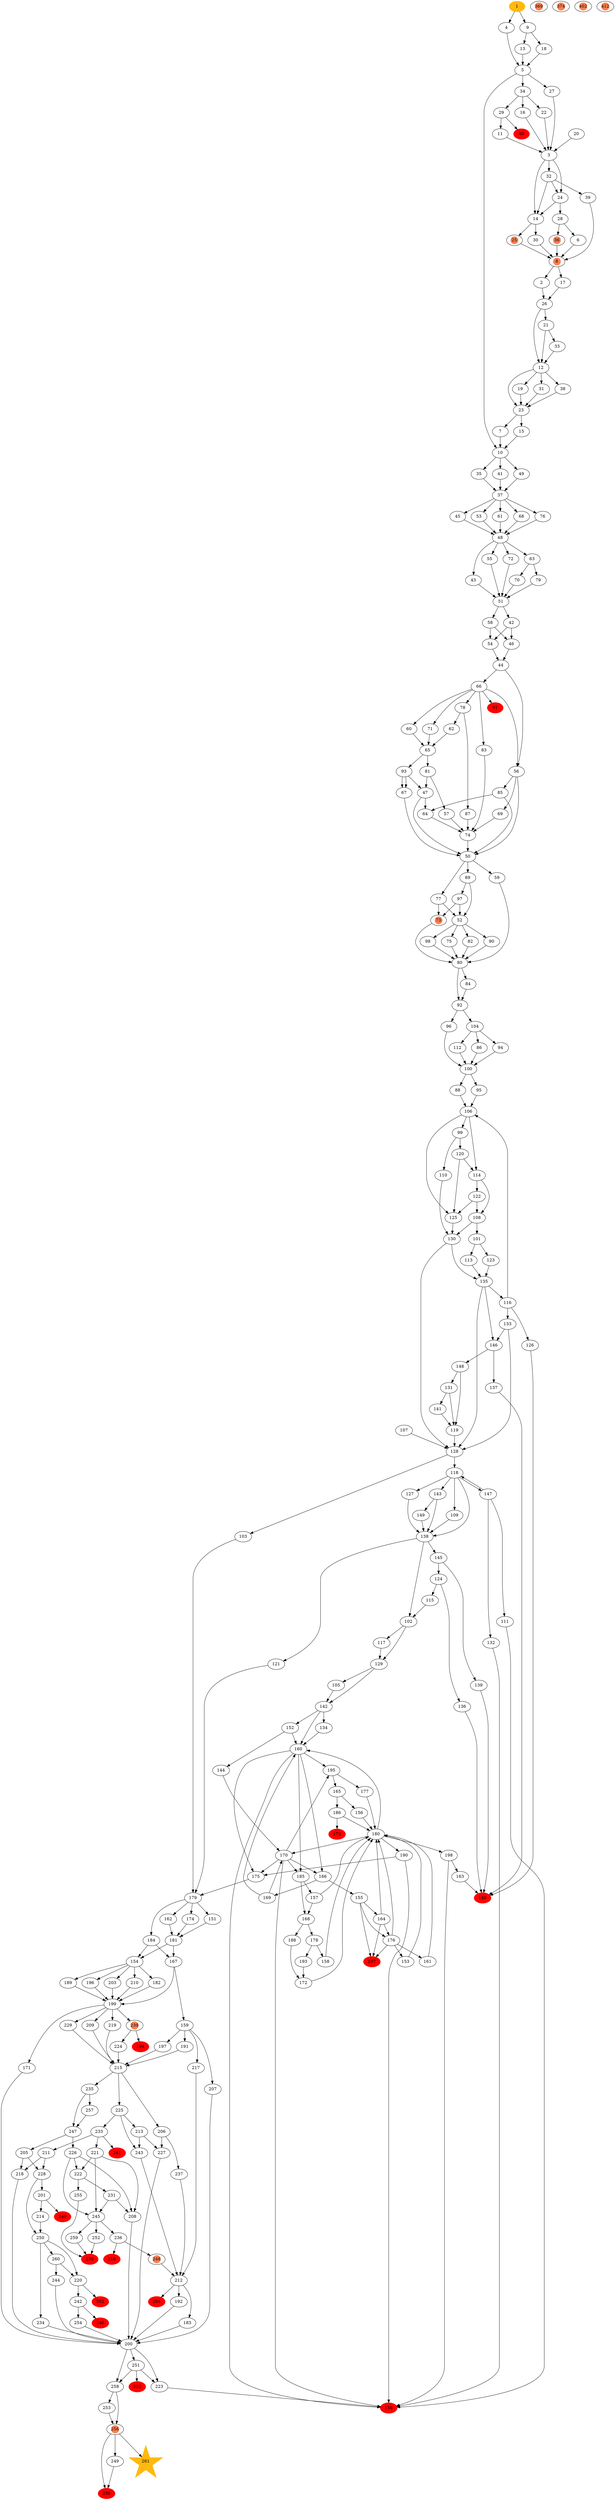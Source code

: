 digraph KotarakaNarcisa {
    subgraph deaths {
        node [color=red, style=filled] 
        40, 91, 140, 150, 173, 187, 194, 202, 204, 216
        230, 232, 238, 240, 241, 246
    }
    subgraph battles {
        node [shape=doubleoctagon, color=orange, style=filled]
    }
    subgraph chance {
        node [shape=box, color=aquamarine, style=filled]
    }
    subgraph awards {
        node [color=chartreuse, style=filled]
    }
    subgraph bads {
        node [style=radial, fillcolor="coral;0.2:white;0.8"]
        36, 73,8, 369, 374, 402, 412, 239, 25, 248, 256
    }
    1 [color=darkgoldenrod1, style=filled]
    1 -> 4, 9 
    2 -> 26
    3 -> 14, 24, 32
    4 -> 5
    5 -> 10, 27, 34
    6 -> 8
    7 -> 10
    8 -> 2, 17
    9 -> 13, 18
    10 -> 35, 41, 49
    11 -> 3
    12 -> 19, 31, 38, 23
    13 -> 5
    14 -> 25, 30
    15 -> 10
    16 -> 3
    17 -> 26
    18 -> 5
    19 -> 23
    20 -> 3
    21 -> 33, 12
    22 -> 3
    23 -> 7, 15
    24 -> 14, 28
    25 -> 8
    26 -> 21, 12
    27 -> 3
    28 -> 36, 6
    29 -> 11, 40
    30 -> 8
    31 -> 23
    32 -> 39, 24, 14
    33 -> 12
    34 -> 16, 22, 29
    35 -> 37
    36 -> 8
    37 -> 45, 53, 61, 68, 76
    38 -> 23
    39 -> 8
    40
    41 -> 37
    42 -> 46, 54
    43 -> 51
    44 -> 56, 66
    45 -> 48
    46 -> 44
    47 -> 64, 50
    48 -> 43, 55, 63, 72
    49 -> 37
    50 -> 59, 77, 89
    51 -> 42, 58
    52 -> 75, 82, 90, 98
    53 -> 48
    54 -> 44
    55 -> 51
    56 -> 50, 85, 69
    57 -> 74
    58 -> 46, 54
    59 -> 80
    60 -> 65
    61 -> 48
    62 -> 65
    63 -> 70, 79
    64 -> 74
    65 -> 81, 93
    66 -> 60, 71, 78, 83, 91, 56
    67 -> 50
    68 -> 48
    69 -> 74
    70 -> 51
    71 -> 65
    72 -> 51
    73 -> 80
    74 -> 50
    75 -> 80
    76 -> 48
    77 -> 52, 73
    78 -> 87, 62
    79 -> 51
    80 -> 84, 92
    81 -> 47, 57
    82 -> 80
    83 -> 74
    84 -> 92
    85 -> 64, 50
    86 -> 100
    87 -> 74
    88 -> 106
    89 -> 52, 97
    90 -> 80
    91
    92 -> 96, 104
    93 -> 47, 67, 67
    94 -> 100
    95 -> 106
    96 -> 100
    97 -> 52, 73
    98 -> 80
    99 -> 110, 120
    100 -> 88, 95
    101 -> 113, 123
    102 -> 117, 129
    103 -> 179
    104 -> 86, 94, 112
    105 -> 142
    106 -> 99, 114, 125
    107 -> 128
    108 -> 101, 130
    109 -> 138
    110 -> 130
    111 -> 150
    112 -> 100
    113 -> 135
    114 -> 108, 122
    115 -> 102
    116 -> 106, 126, 133
    117 -> 129
    118 -> 109, 127, 143, 138, 147
    119 -> 128
    120 -> 114, 125
    121 -> 179
    122 -> 108, 125
    123 -> 135
    124 -> 115, 136
    125 -> 130
    126 -> 140
    127 -> 138
    128 -> 118, 103
    129 -> 105, 142
    130 -> 135, 128
    131 -> 141, 119
    132 -> 150
    133 -> 146, 128
    134 -> 160
    135 -> 116, 146, 128
    136 -> 140
    137 -> 140
    138 -> 102, 121, 145
    139 -> 140
    140
    141 -> 119
    142 -> 134, 152, 160
    143 -> 138, 149
    144 -> 170
    145 -> 124, 139
    146 -> 137, 148
    147 -> 111, 132, 118
    148 -> 119, 131
    149 -> 138
    150
    151 -> 181
    152 -> 144, 160
    153 -> 180
    154 -> 182, 189, 196, 203, 210
    155 -> 164, 176, 187
    156 -> 180
    157 -> 168, 180
    158 -> 180
    159 -> 191, 197, 207, 217
    160 -> 195, 185, 166, 175, 150
    161 -> 180
    162 -> 181
    163 -> 140
    164 -> 176, 187, 180
    165 -> 156, 186
    166 -> 155, 169
    167 -> 159, 199
    168 -> 178, 188
    169 -> 160, 170
    170 -> 195, 185, 166, 175, 150
    171 -> 200
    172 -> 180
    173
    174 -> 181
    175 -> 179
    176 -> 153, 161, 187, 180
    177 -> 180
    178 -> 158, 193
    179 -> 151, 162, 174, 184
    180 -> 160, 170, 190, 198
    181 -> 154, 167
    182 -> 199
    183 -> 200
    184 -> 154, 167
    185 -> 157, 168
    186 -> 173, 180
    187
    188 -> 172
    189 -> 199
    190 -> 175, 150
    191 -> 215
    192 -> 200
    193 -> 172
    194
    195 -> 165, 177
    196 -> 199
    197 -> 215
    198 -> 163, 150
    199 -> 171, 209, 219, 229, 239
    200 -> 223, 251, 258
    201 -> 214, 240
    202
    203 -> 199
    204
    205 -> 218, 228
    206 -> 227, 237
    207 -> 200
    208 -> 200
    209 -> 215
    210 -> 199
    211 -> 218, 228
    212 -> 192, 183, 204
    213 -> 227, 243
    214 -> 250
    215 -> 206, 225, 235
    216
    217 -> 212
    218 -> 200
    219 -> 215
    220 -> 202, 242
    221 -> 208, 245, 222
    222 -> 231, 255
    223 -> 150
    224 -> 215
    225 -> 213, 233, 243
    226 -> 208, 245, 222
    227 -> 200
    228 -> 201, 250
    229 -> 215
    230
    231 -> 208, 245
    232
    233 -> 211, 221, 241
    234 -> 200
    235 -> 257, 247
    236 -> 216, 248
    237 -> 212
    238
    239 -> 194, 224
    240
    241
    242 -> 246, 254
    243 -> 212
    244 -> 200
    245 -> 236, 252, 259
    246
    247 -> 205, 226
    248 -> 212
    249 -> 238
    250 -> 234, 260, 220
    251 -> 232, 223, 258
    252 -> 230
    253 -> 256
    254 -> 200
    255 -> 230
    256 -> 261, 249, 238
    257 -> 247
    258 -> 253, 256
    259 -> 230
    260 -> 244, 220
    261 [shape=star, color=darkgoldenrod1, style=filled]
}